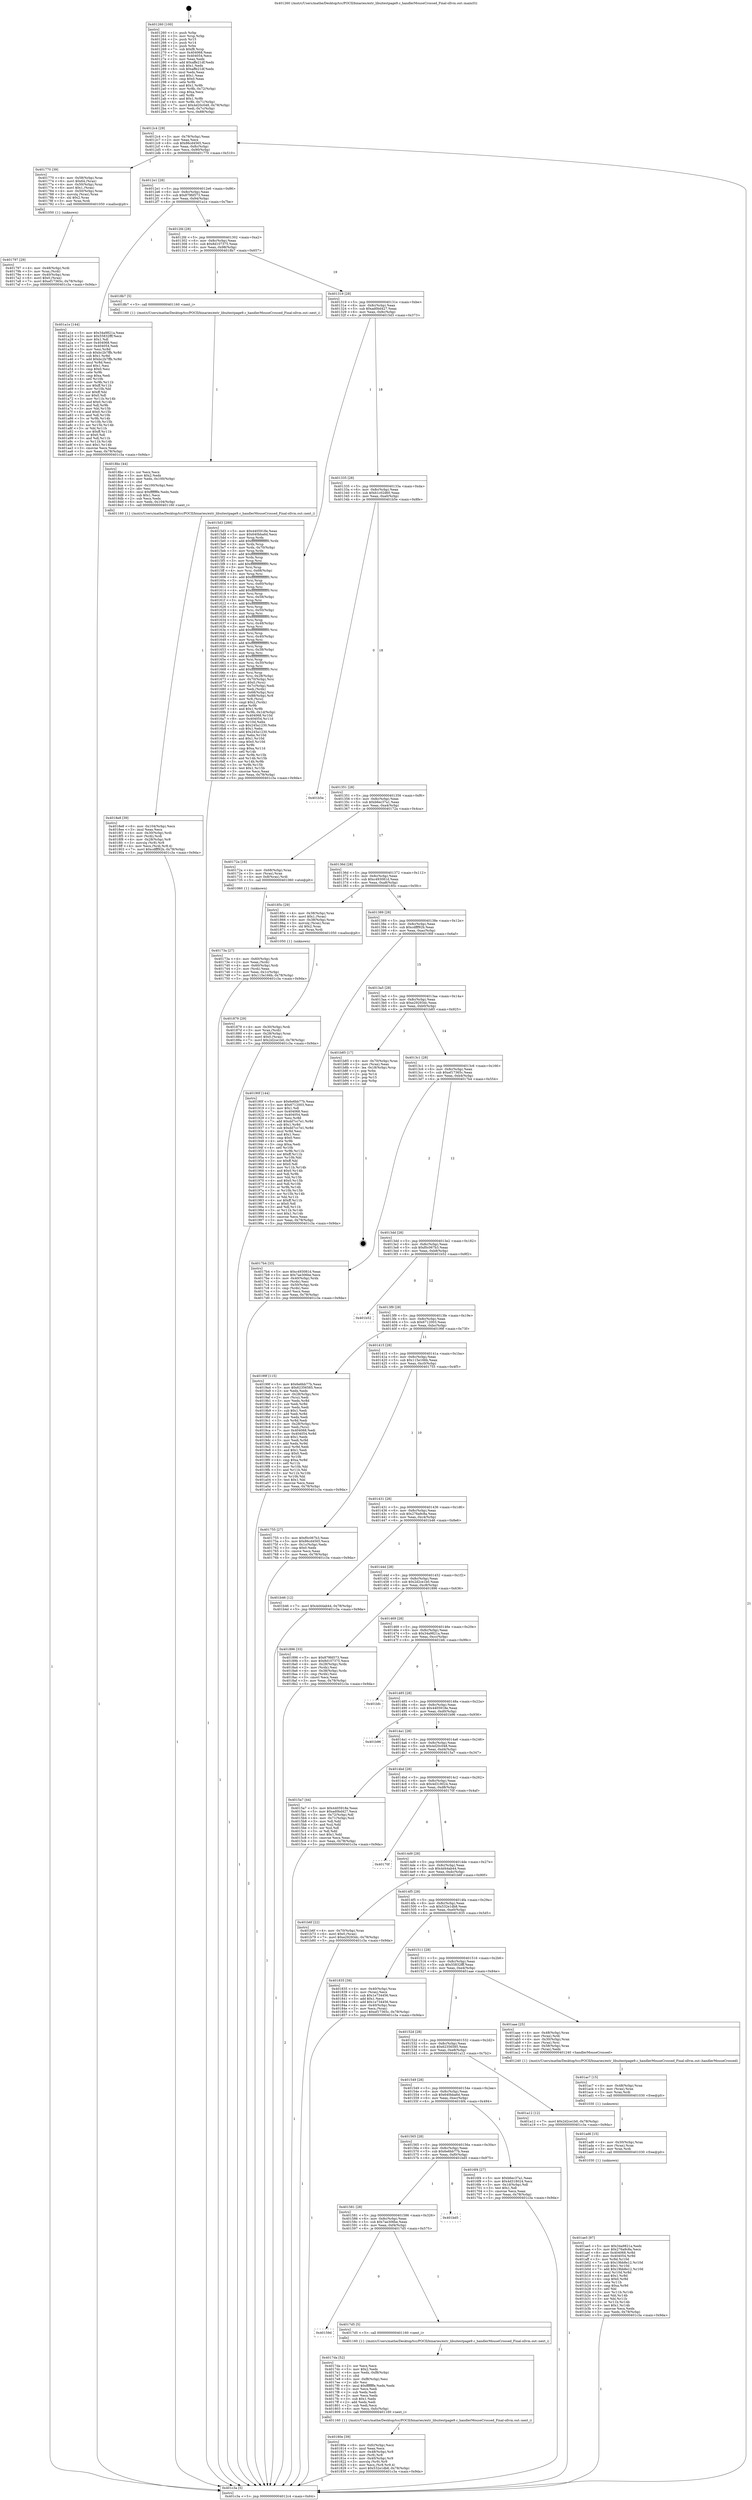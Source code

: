 digraph "0x401260" {
  label = "0x401260 (/mnt/c/Users/mathe/Desktop/tcc/POCII/binaries/extr_libuitestpage9.c_handlerMouseCrossed_Final-ollvm.out::main(0))"
  labelloc = "t"
  node[shape=record]

  Entry [label="",width=0.3,height=0.3,shape=circle,fillcolor=black,style=filled]
  "0x4012c4" [label="{
     0x4012c4 [29]\l
     | [instrs]\l
     &nbsp;&nbsp;0x4012c4 \<+3\>: mov -0x78(%rbp),%eax\l
     &nbsp;&nbsp;0x4012c7 \<+2\>: mov %eax,%ecx\l
     &nbsp;&nbsp;0x4012c9 \<+6\>: sub $0x86cd4565,%ecx\l
     &nbsp;&nbsp;0x4012cf \<+6\>: mov %eax,-0x8c(%rbp)\l
     &nbsp;&nbsp;0x4012d5 \<+6\>: mov %ecx,-0x90(%rbp)\l
     &nbsp;&nbsp;0x4012db \<+6\>: je 0000000000401770 \<main+0x510\>\l
  }"]
  "0x401770" [label="{
     0x401770 [39]\l
     | [instrs]\l
     &nbsp;&nbsp;0x401770 \<+4\>: mov -0x58(%rbp),%rax\l
     &nbsp;&nbsp;0x401774 \<+6\>: movl $0x64,(%rax)\l
     &nbsp;&nbsp;0x40177a \<+4\>: mov -0x50(%rbp),%rax\l
     &nbsp;&nbsp;0x40177e \<+6\>: movl $0x1,(%rax)\l
     &nbsp;&nbsp;0x401784 \<+4\>: mov -0x50(%rbp),%rax\l
     &nbsp;&nbsp;0x401788 \<+3\>: movslq (%rax),%rax\l
     &nbsp;&nbsp;0x40178b \<+4\>: shl $0x2,%rax\l
     &nbsp;&nbsp;0x40178f \<+3\>: mov %rax,%rdi\l
     &nbsp;&nbsp;0x401792 \<+5\>: call 0000000000401050 \<malloc@plt\>\l
     | [calls]\l
     &nbsp;&nbsp;0x401050 \{1\} (unknown)\l
  }"]
  "0x4012e1" [label="{
     0x4012e1 [28]\l
     | [instrs]\l
     &nbsp;&nbsp;0x4012e1 \<+5\>: jmp 00000000004012e6 \<main+0x86\>\l
     &nbsp;&nbsp;0x4012e6 \<+6\>: mov -0x8c(%rbp),%eax\l
     &nbsp;&nbsp;0x4012ec \<+5\>: sub $0x879fd573,%eax\l
     &nbsp;&nbsp;0x4012f1 \<+6\>: mov %eax,-0x94(%rbp)\l
     &nbsp;&nbsp;0x4012f7 \<+6\>: je 0000000000401a1e \<main+0x7be\>\l
  }"]
  Exit [label="",width=0.3,height=0.3,shape=circle,fillcolor=black,style=filled,peripheries=2]
  "0x401a1e" [label="{
     0x401a1e [144]\l
     | [instrs]\l
     &nbsp;&nbsp;0x401a1e \<+5\>: mov $0x34a9821a,%eax\l
     &nbsp;&nbsp;0x401a23 \<+5\>: mov $0x55832fff,%ecx\l
     &nbsp;&nbsp;0x401a28 \<+2\>: mov $0x1,%dl\l
     &nbsp;&nbsp;0x401a2a \<+7\>: mov 0x404068,%esi\l
     &nbsp;&nbsp;0x401a31 \<+7\>: mov 0x404054,%edi\l
     &nbsp;&nbsp;0x401a38 \<+3\>: mov %esi,%r8d\l
     &nbsp;&nbsp;0x401a3b \<+7\>: sub $0xbc2b7ffb,%r8d\l
     &nbsp;&nbsp;0x401a42 \<+4\>: sub $0x1,%r8d\l
     &nbsp;&nbsp;0x401a46 \<+7\>: add $0xbc2b7ffb,%r8d\l
     &nbsp;&nbsp;0x401a4d \<+4\>: imul %r8d,%esi\l
     &nbsp;&nbsp;0x401a51 \<+3\>: and $0x1,%esi\l
     &nbsp;&nbsp;0x401a54 \<+3\>: cmp $0x0,%esi\l
     &nbsp;&nbsp;0x401a57 \<+4\>: sete %r9b\l
     &nbsp;&nbsp;0x401a5b \<+3\>: cmp $0xa,%edi\l
     &nbsp;&nbsp;0x401a5e \<+4\>: setl %r10b\l
     &nbsp;&nbsp;0x401a62 \<+3\>: mov %r9b,%r11b\l
     &nbsp;&nbsp;0x401a65 \<+4\>: xor $0xff,%r11b\l
     &nbsp;&nbsp;0x401a69 \<+3\>: mov %r10b,%bl\l
     &nbsp;&nbsp;0x401a6c \<+3\>: xor $0xff,%bl\l
     &nbsp;&nbsp;0x401a6f \<+3\>: xor $0x0,%dl\l
     &nbsp;&nbsp;0x401a72 \<+3\>: mov %r11b,%r14b\l
     &nbsp;&nbsp;0x401a75 \<+4\>: and $0x0,%r14b\l
     &nbsp;&nbsp;0x401a79 \<+3\>: and %dl,%r9b\l
     &nbsp;&nbsp;0x401a7c \<+3\>: mov %bl,%r15b\l
     &nbsp;&nbsp;0x401a7f \<+4\>: and $0x0,%r15b\l
     &nbsp;&nbsp;0x401a83 \<+3\>: and %dl,%r10b\l
     &nbsp;&nbsp;0x401a86 \<+3\>: or %r9b,%r14b\l
     &nbsp;&nbsp;0x401a89 \<+3\>: or %r10b,%r15b\l
     &nbsp;&nbsp;0x401a8c \<+3\>: xor %r15b,%r14b\l
     &nbsp;&nbsp;0x401a8f \<+3\>: or %bl,%r11b\l
     &nbsp;&nbsp;0x401a92 \<+4\>: xor $0xff,%r11b\l
     &nbsp;&nbsp;0x401a96 \<+3\>: or $0x0,%dl\l
     &nbsp;&nbsp;0x401a99 \<+3\>: and %dl,%r11b\l
     &nbsp;&nbsp;0x401a9c \<+3\>: or %r11b,%r14b\l
     &nbsp;&nbsp;0x401a9f \<+4\>: test $0x1,%r14b\l
     &nbsp;&nbsp;0x401aa3 \<+3\>: cmovne %ecx,%eax\l
     &nbsp;&nbsp;0x401aa6 \<+3\>: mov %eax,-0x78(%rbp)\l
     &nbsp;&nbsp;0x401aa9 \<+5\>: jmp 0000000000401c3a \<main+0x9da\>\l
  }"]
  "0x4012fd" [label="{
     0x4012fd [28]\l
     | [instrs]\l
     &nbsp;&nbsp;0x4012fd \<+5\>: jmp 0000000000401302 \<main+0xa2\>\l
     &nbsp;&nbsp;0x401302 \<+6\>: mov -0x8c(%rbp),%eax\l
     &nbsp;&nbsp;0x401308 \<+5\>: sub $0x8d107375,%eax\l
     &nbsp;&nbsp;0x40130d \<+6\>: mov %eax,-0x98(%rbp)\l
     &nbsp;&nbsp;0x401313 \<+6\>: je 00000000004018b7 \<main+0x657\>\l
  }"]
  "0x401ae5" [label="{
     0x401ae5 [97]\l
     | [instrs]\l
     &nbsp;&nbsp;0x401ae5 \<+5\>: mov $0x34a9821a,%edx\l
     &nbsp;&nbsp;0x401aea \<+5\>: mov $0x276a9c8a,%ecx\l
     &nbsp;&nbsp;0x401aef \<+8\>: mov 0x404068,%r8d\l
     &nbsp;&nbsp;0x401af7 \<+8\>: mov 0x404054,%r9d\l
     &nbsp;&nbsp;0x401aff \<+3\>: mov %r8d,%r10d\l
     &nbsp;&nbsp;0x401b02 \<+7\>: sub $0x19bb8e12,%r10d\l
     &nbsp;&nbsp;0x401b09 \<+4\>: sub $0x1,%r10d\l
     &nbsp;&nbsp;0x401b0d \<+7\>: add $0x19bb8e12,%r10d\l
     &nbsp;&nbsp;0x401b14 \<+4\>: imul %r10d,%r8d\l
     &nbsp;&nbsp;0x401b18 \<+4\>: and $0x1,%r8d\l
     &nbsp;&nbsp;0x401b1c \<+4\>: cmp $0x0,%r8d\l
     &nbsp;&nbsp;0x401b20 \<+4\>: sete %r11b\l
     &nbsp;&nbsp;0x401b24 \<+4\>: cmp $0xa,%r9d\l
     &nbsp;&nbsp;0x401b28 \<+3\>: setl %bl\l
     &nbsp;&nbsp;0x401b2b \<+3\>: mov %r11b,%r14b\l
     &nbsp;&nbsp;0x401b2e \<+3\>: and %bl,%r14b\l
     &nbsp;&nbsp;0x401b31 \<+3\>: xor %bl,%r11b\l
     &nbsp;&nbsp;0x401b34 \<+3\>: or %r11b,%r14b\l
     &nbsp;&nbsp;0x401b37 \<+4\>: test $0x1,%r14b\l
     &nbsp;&nbsp;0x401b3b \<+3\>: cmovne %ecx,%edx\l
     &nbsp;&nbsp;0x401b3e \<+3\>: mov %edx,-0x78(%rbp)\l
     &nbsp;&nbsp;0x401b41 \<+5\>: jmp 0000000000401c3a \<main+0x9da\>\l
  }"]
  "0x4018b7" [label="{
     0x4018b7 [5]\l
     | [instrs]\l
     &nbsp;&nbsp;0x4018b7 \<+5\>: call 0000000000401160 \<next_i\>\l
     | [calls]\l
     &nbsp;&nbsp;0x401160 \{1\} (/mnt/c/Users/mathe/Desktop/tcc/POCII/binaries/extr_libuitestpage9.c_handlerMouseCrossed_Final-ollvm.out::next_i)\l
  }"]
  "0x401319" [label="{
     0x401319 [28]\l
     | [instrs]\l
     &nbsp;&nbsp;0x401319 \<+5\>: jmp 000000000040131e \<main+0xbe\>\l
     &nbsp;&nbsp;0x40131e \<+6\>: mov -0x8c(%rbp),%eax\l
     &nbsp;&nbsp;0x401324 \<+5\>: sub $0xad0bd427,%eax\l
     &nbsp;&nbsp;0x401329 \<+6\>: mov %eax,-0x9c(%rbp)\l
     &nbsp;&nbsp;0x40132f \<+6\>: je 00000000004015d3 \<main+0x373\>\l
  }"]
  "0x401ad6" [label="{
     0x401ad6 [15]\l
     | [instrs]\l
     &nbsp;&nbsp;0x401ad6 \<+4\>: mov -0x30(%rbp),%rax\l
     &nbsp;&nbsp;0x401ada \<+3\>: mov (%rax),%rax\l
     &nbsp;&nbsp;0x401add \<+3\>: mov %rax,%rdi\l
     &nbsp;&nbsp;0x401ae0 \<+5\>: call 0000000000401030 \<free@plt\>\l
     | [calls]\l
     &nbsp;&nbsp;0x401030 \{1\} (unknown)\l
  }"]
  "0x4015d3" [label="{
     0x4015d3 [289]\l
     | [instrs]\l
     &nbsp;&nbsp;0x4015d3 \<+5\>: mov $0x4405918e,%eax\l
     &nbsp;&nbsp;0x4015d8 \<+5\>: mov $0x640bba6d,%ecx\l
     &nbsp;&nbsp;0x4015dd \<+3\>: mov %rsp,%rdx\l
     &nbsp;&nbsp;0x4015e0 \<+4\>: add $0xfffffffffffffff0,%rdx\l
     &nbsp;&nbsp;0x4015e4 \<+3\>: mov %rdx,%rsp\l
     &nbsp;&nbsp;0x4015e7 \<+4\>: mov %rdx,-0x70(%rbp)\l
     &nbsp;&nbsp;0x4015eb \<+3\>: mov %rsp,%rdx\l
     &nbsp;&nbsp;0x4015ee \<+4\>: add $0xfffffffffffffff0,%rdx\l
     &nbsp;&nbsp;0x4015f2 \<+3\>: mov %rdx,%rsp\l
     &nbsp;&nbsp;0x4015f5 \<+3\>: mov %rsp,%rsi\l
     &nbsp;&nbsp;0x4015f8 \<+4\>: add $0xfffffffffffffff0,%rsi\l
     &nbsp;&nbsp;0x4015fc \<+3\>: mov %rsi,%rsp\l
     &nbsp;&nbsp;0x4015ff \<+4\>: mov %rsi,-0x68(%rbp)\l
     &nbsp;&nbsp;0x401603 \<+3\>: mov %rsp,%rsi\l
     &nbsp;&nbsp;0x401606 \<+4\>: add $0xfffffffffffffff0,%rsi\l
     &nbsp;&nbsp;0x40160a \<+3\>: mov %rsi,%rsp\l
     &nbsp;&nbsp;0x40160d \<+4\>: mov %rsi,-0x60(%rbp)\l
     &nbsp;&nbsp;0x401611 \<+3\>: mov %rsp,%rsi\l
     &nbsp;&nbsp;0x401614 \<+4\>: add $0xfffffffffffffff0,%rsi\l
     &nbsp;&nbsp;0x401618 \<+3\>: mov %rsi,%rsp\l
     &nbsp;&nbsp;0x40161b \<+4\>: mov %rsi,-0x58(%rbp)\l
     &nbsp;&nbsp;0x40161f \<+3\>: mov %rsp,%rsi\l
     &nbsp;&nbsp;0x401622 \<+4\>: add $0xfffffffffffffff0,%rsi\l
     &nbsp;&nbsp;0x401626 \<+3\>: mov %rsi,%rsp\l
     &nbsp;&nbsp;0x401629 \<+4\>: mov %rsi,-0x50(%rbp)\l
     &nbsp;&nbsp;0x40162d \<+3\>: mov %rsp,%rsi\l
     &nbsp;&nbsp;0x401630 \<+4\>: add $0xfffffffffffffff0,%rsi\l
     &nbsp;&nbsp;0x401634 \<+3\>: mov %rsi,%rsp\l
     &nbsp;&nbsp;0x401637 \<+4\>: mov %rsi,-0x48(%rbp)\l
     &nbsp;&nbsp;0x40163b \<+3\>: mov %rsp,%rsi\l
     &nbsp;&nbsp;0x40163e \<+4\>: add $0xfffffffffffffff0,%rsi\l
     &nbsp;&nbsp;0x401642 \<+3\>: mov %rsi,%rsp\l
     &nbsp;&nbsp;0x401645 \<+4\>: mov %rsi,-0x40(%rbp)\l
     &nbsp;&nbsp;0x401649 \<+3\>: mov %rsp,%rsi\l
     &nbsp;&nbsp;0x40164c \<+4\>: add $0xfffffffffffffff0,%rsi\l
     &nbsp;&nbsp;0x401650 \<+3\>: mov %rsi,%rsp\l
     &nbsp;&nbsp;0x401653 \<+4\>: mov %rsi,-0x38(%rbp)\l
     &nbsp;&nbsp;0x401657 \<+3\>: mov %rsp,%rsi\l
     &nbsp;&nbsp;0x40165a \<+4\>: add $0xfffffffffffffff0,%rsi\l
     &nbsp;&nbsp;0x40165e \<+3\>: mov %rsi,%rsp\l
     &nbsp;&nbsp;0x401661 \<+4\>: mov %rsi,-0x30(%rbp)\l
     &nbsp;&nbsp;0x401665 \<+3\>: mov %rsp,%rsi\l
     &nbsp;&nbsp;0x401668 \<+4\>: add $0xfffffffffffffff0,%rsi\l
     &nbsp;&nbsp;0x40166c \<+3\>: mov %rsi,%rsp\l
     &nbsp;&nbsp;0x40166f \<+4\>: mov %rsi,-0x28(%rbp)\l
     &nbsp;&nbsp;0x401673 \<+4\>: mov -0x70(%rbp),%rsi\l
     &nbsp;&nbsp;0x401677 \<+6\>: movl $0x0,(%rsi)\l
     &nbsp;&nbsp;0x40167d \<+3\>: mov -0x7c(%rbp),%edi\l
     &nbsp;&nbsp;0x401680 \<+2\>: mov %edi,(%rdx)\l
     &nbsp;&nbsp;0x401682 \<+4\>: mov -0x68(%rbp),%rsi\l
     &nbsp;&nbsp;0x401686 \<+7\>: mov -0x88(%rbp),%r8\l
     &nbsp;&nbsp;0x40168d \<+3\>: mov %r8,(%rsi)\l
     &nbsp;&nbsp;0x401690 \<+3\>: cmpl $0x2,(%rdx)\l
     &nbsp;&nbsp;0x401693 \<+4\>: setne %r9b\l
     &nbsp;&nbsp;0x401697 \<+4\>: and $0x1,%r9b\l
     &nbsp;&nbsp;0x40169b \<+4\>: mov %r9b,-0x1d(%rbp)\l
     &nbsp;&nbsp;0x40169f \<+8\>: mov 0x404068,%r10d\l
     &nbsp;&nbsp;0x4016a7 \<+8\>: mov 0x404054,%r11d\l
     &nbsp;&nbsp;0x4016af \<+3\>: mov %r10d,%ebx\l
     &nbsp;&nbsp;0x4016b2 \<+6\>: sub $0x245a1230,%ebx\l
     &nbsp;&nbsp;0x4016b8 \<+3\>: sub $0x1,%ebx\l
     &nbsp;&nbsp;0x4016bb \<+6\>: add $0x245a1230,%ebx\l
     &nbsp;&nbsp;0x4016c1 \<+4\>: imul %ebx,%r10d\l
     &nbsp;&nbsp;0x4016c5 \<+4\>: and $0x1,%r10d\l
     &nbsp;&nbsp;0x4016c9 \<+4\>: cmp $0x0,%r10d\l
     &nbsp;&nbsp;0x4016cd \<+4\>: sete %r9b\l
     &nbsp;&nbsp;0x4016d1 \<+4\>: cmp $0xa,%r11d\l
     &nbsp;&nbsp;0x4016d5 \<+4\>: setl %r14b\l
     &nbsp;&nbsp;0x4016d9 \<+3\>: mov %r9b,%r15b\l
     &nbsp;&nbsp;0x4016dc \<+3\>: and %r14b,%r15b\l
     &nbsp;&nbsp;0x4016df \<+3\>: xor %r14b,%r9b\l
     &nbsp;&nbsp;0x4016e2 \<+3\>: or %r9b,%r15b\l
     &nbsp;&nbsp;0x4016e5 \<+4\>: test $0x1,%r15b\l
     &nbsp;&nbsp;0x4016e9 \<+3\>: cmovne %ecx,%eax\l
     &nbsp;&nbsp;0x4016ec \<+3\>: mov %eax,-0x78(%rbp)\l
     &nbsp;&nbsp;0x4016ef \<+5\>: jmp 0000000000401c3a \<main+0x9da\>\l
  }"]
  "0x401335" [label="{
     0x401335 [28]\l
     | [instrs]\l
     &nbsp;&nbsp;0x401335 \<+5\>: jmp 000000000040133a \<main+0xda\>\l
     &nbsp;&nbsp;0x40133a \<+6\>: mov -0x8c(%rbp),%eax\l
     &nbsp;&nbsp;0x401340 \<+5\>: sub $0xb1c02d60,%eax\l
     &nbsp;&nbsp;0x401345 \<+6\>: mov %eax,-0xa0(%rbp)\l
     &nbsp;&nbsp;0x40134b \<+6\>: je 0000000000401b5e \<main+0x8fe\>\l
  }"]
  "0x401ac7" [label="{
     0x401ac7 [15]\l
     | [instrs]\l
     &nbsp;&nbsp;0x401ac7 \<+4\>: mov -0x48(%rbp),%rax\l
     &nbsp;&nbsp;0x401acb \<+3\>: mov (%rax),%rax\l
     &nbsp;&nbsp;0x401ace \<+3\>: mov %rax,%rdi\l
     &nbsp;&nbsp;0x401ad1 \<+5\>: call 0000000000401030 \<free@plt\>\l
     | [calls]\l
     &nbsp;&nbsp;0x401030 \{1\} (unknown)\l
  }"]
  "0x401b5e" [label="{
     0x401b5e\l
  }", style=dashed]
  "0x401351" [label="{
     0x401351 [28]\l
     | [instrs]\l
     &nbsp;&nbsp;0x401351 \<+5\>: jmp 0000000000401356 \<main+0xf6\>\l
     &nbsp;&nbsp;0x401356 \<+6\>: mov -0x8c(%rbp),%eax\l
     &nbsp;&nbsp;0x40135c \<+5\>: sub $0xb6ec37a1,%eax\l
     &nbsp;&nbsp;0x401361 \<+6\>: mov %eax,-0xa4(%rbp)\l
     &nbsp;&nbsp;0x401367 \<+6\>: je 000000000040172a \<main+0x4ca\>\l
  }"]
  "0x4018e8" [label="{
     0x4018e8 [39]\l
     | [instrs]\l
     &nbsp;&nbsp;0x4018e8 \<+6\>: mov -0x104(%rbp),%ecx\l
     &nbsp;&nbsp;0x4018ee \<+3\>: imul %eax,%ecx\l
     &nbsp;&nbsp;0x4018f1 \<+4\>: mov -0x30(%rbp),%rdi\l
     &nbsp;&nbsp;0x4018f5 \<+3\>: mov (%rdi),%rdi\l
     &nbsp;&nbsp;0x4018f8 \<+4\>: mov -0x28(%rbp),%r8\l
     &nbsp;&nbsp;0x4018fc \<+3\>: movslq (%r8),%r8\l
     &nbsp;&nbsp;0x4018ff \<+4\>: mov %ecx,(%rdi,%r8,4)\l
     &nbsp;&nbsp;0x401903 \<+7\>: movl $0xcdfff92b,-0x78(%rbp)\l
     &nbsp;&nbsp;0x40190a \<+5\>: jmp 0000000000401c3a \<main+0x9da\>\l
  }"]
  "0x40172a" [label="{
     0x40172a [16]\l
     | [instrs]\l
     &nbsp;&nbsp;0x40172a \<+4\>: mov -0x68(%rbp),%rax\l
     &nbsp;&nbsp;0x40172e \<+3\>: mov (%rax),%rax\l
     &nbsp;&nbsp;0x401731 \<+4\>: mov 0x8(%rax),%rdi\l
     &nbsp;&nbsp;0x401735 \<+5\>: call 0000000000401060 \<atoi@plt\>\l
     | [calls]\l
     &nbsp;&nbsp;0x401060 \{1\} (unknown)\l
  }"]
  "0x40136d" [label="{
     0x40136d [28]\l
     | [instrs]\l
     &nbsp;&nbsp;0x40136d \<+5\>: jmp 0000000000401372 \<main+0x112\>\l
     &nbsp;&nbsp;0x401372 \<+6\>: mov -0x8c(%rbp),%eax\l
     &nbsp;&nbsp;0x401378 \<+5\>: sub $0xc493081d,%eax\l
     &nbsp;&nbsp;0x40137d \<+6\>: mov %eax,-0xa8(%rbp)\l
     &nbsp;&nbsp;0x401383 \<+6\>: je 000000000040185c \<main+0x5fc\>\l
  }"]
  "0x4018bc" [label="{
     0x4018bc [44]\l
     | [instrs]\l
     &nbsp;&nbsp;0x4018bc \<+2\>: xor %ecx,%ecx\l
     &nbsp;&nbsp;0x4018be \<+5\>: mov $0x2,%edx\l
     &nbsp;&nbsp;0x4018c3 \<+6\>: mov %edx,-0x100(%rbp)\l
     &nbsp;&nbsp;0x4018c9 \<+1\>: cltd\l
     &nbsp;&nbsp;0x4018ca \<+6\>: mov -0x100(%rbp),%esi\l
     &nbsp;&nbsp;0x4018d0 \<+2\>: idiv %esi\l
     &nbsp;&nbsp;0x4018d2 \<+6\>: imul $0xfffffffe,%edx,%edx\l
     &nbsp;&nbsp;0x4018d8 \<+3\>: sub $0x1,%ecx\l
     &nbsp;&nbsp;0x4018db \<+2\>: sub %ecx,%edx\l
     &nbsp;&nbsp;0x4018dd \<+6\>: mov %edx,-0x104(%rbp)\l
     &nbsp;&nbsp;0x4018e3 \<+5\>: call 0000000000401160 \<next_i\>\l
     | [calls]\l
     &nbsp;&nbsp;0x401160 \{1\} (/mnt/c/Users/mathe/Desktop/tcc/POCII/binaries/extr_libuitestpage9.c_handlerMouseCrossed_Final-ollvm.out::next_i)\l
  }"]
  "0x40185c" [label="{
     0x40185c [29]\l
     | [instrs]\l
     &nbsp;&nbsp;0x40185c \<+4\>: mov -0x38(%rbp),%rax\l
     &nbsp;&nbsp;0x401860 \<+6\>: movl $0x1,(%rax)\l
     &nbsp;&nbsp;0x401866 \<+4\>: mov -0x38(%rbp),%rax\l
     &nbsp;&nbsp;0x40186a \<+3\>: movslq (%rax),%rax\l
     &nbsp;&nbsp;0x40186d \<+4\>: shl $0x2,%rax\l
     &nbsp;&nbsp;0x401871 \<+3\>: mov %rax,%rdi\l
     &nbsp;&nbsp;0x401874 \<+5\>: call 0000000000401050 \<malloc@plt\>\l
     | [calls]\l
     &nbsp;&nbsp;0x401050 \{1\} (unknown)\l
  }"]
  "0x401389" [label="{
     0x401389 [28]\l
     | [instrs]\l
     &nbsp;&nbsp;0x401389 \<+5\>: jmp 000000000040138e \<main+0x12e\>\l
     &nbsp;&nbsp;0x40138e \<+6\>: mov -0x8c(%rbp),%eax\l
     &nbsp;&nbsp;0x401394 \<+5\>: sub $0xcdfff92b,%eax\l
     &nbsp;&nbsp;0x401399 \<+6\>: mov %eax,-0xac(%rbp)\l
     &nbsp;&nbsp;0x40139f \<+6\>: je 000000000040190f \<main+0x6af\>\l
  }"]
  "0x401879" [label="{
     0x401879 [29]\l
     | [instrs]\l
     &nbsp;&nbsp;0x401879 \<+4\>: mov -0x30(%rbp),%rdi\l
     &nbsp;&nbsp;0x40187d \<+3\>: mov %rax,(%rdi)\l
     &nbsp;&nbsp;0x401880 \<+4\>: mov -0x28(%rbp),%rax\l
     &nbsp;&nbsp;0x401884 \<+6\>: movl $0x0,(%rax)\l
     &nbsp;&nbsp;0x40188a \<+7\>: movl $0x2d2ce1b0,-0x78(%rbp)\l
     &nbsp;&nbsp;0x401891 \<+5\>: jmp 0000000000401c3a \<main+0x9da\>\l
  }"]
  "0x40190f" [label="{
     0x40190f [144]\l
     | [instrs]\l
     &nbsp;&nbsp;0x40190f \<+5\>: mov $0x6e6bb77b,%eax\l
     &nbsp;&nbsp;0x401914 \<+5\>: mov $0x6712003,%ecx\l
     &nbsp;&nbsp;0x401919 \<+2\>: mov $0x1,%dl\l
     &nbsp;&nbsp;0x40191b \<+7\>: mov 0x404068,%esi\l
     &nbsp;&nbsp;0x401922 \<+7\>: mov 0x404054,%edi\l
     &nbsp;&nbsp;0x401929 \<+3\>: mov %esi,%r8d\l
     &nbsp;&nbsp;0x40192c \<+7\>: add $0xdd7cc7e1,%r8d\l
     &nbsp;&nbsp;0x401933 \<+4\>: sub $0x1,%r8d\l
     &nbsp;&nbsp;0x401937 \<+7\>: sub $0xdd7cc7e1,%r8d\l
     &nbsp;&nbsp;0x40193e \<+4\>: imul %r8d,%esi\l
     &nbsp;&nbsp;0x401942 \<+3\>: and $0x1,%esi\l
     &nbsp;&nbsp;0x401945 \<+3\>: cmp $0x0,%esi\l
     &nbsp;&nbsp;0x401948 \<+4\>: sete %r9b\l
     &nbsp;&nbsp;0x40194c \<+3\>: cmp $0xa,%edi\l
     &nbsp;&nbsp;0x40194f \<+4\>: setl %r10b\l
     &nbsp;&nbsp;0x401953 \<+3\>: mov %r9b,%r11b\l
     &nbsp;&nbsp;0x401956 \<+4\>: xor $0xff,%r11b\l
     &nbsp;&nbsp;0x40195a \<+3\>: mov %r10b,%bl\l
     &nbsp;&nbsp;0x40195d \<+3\>: xor $0xff,%bl\l
     &nbsp;&nbsp;0x401960 \<+3\>: xor $0x0,%dl\l
     &nbsp;&nbsp;0x401963 \<+3\>: mov %r11b,%r14b\l
     &nbsp;&nbsp;0x401966 \<+4\>: and $0x0,%r14b\l
     &nbsp;&nbsp;0x40196a \<+3\>: and %dl,%r9b\l
     &nbsp;&nbsp;0x40196d \<+3\>: mov %bl,%r15b\l
     &nbsp;&nbsp;0x401970 \<+4\>: and $0x0,%r15b\l
     &nbsp;&nbsp;0x401974 \<+3\>: and %dl,%r10b\l
     &nbsp;&nbsp;0x401977 \<+3\>: or %r9b,%r14b\l
     &nbsp;&nbsp;0x40197a \<+3\>: or %r10b,%r15b\l
     &nbsp;&nbsp;0x40197d \<+3\>: xor %r15b,%r14b\l
     &nbsp;&nbsp;0x401980 \<+3\>: or %bl,%r11b\l
     &nbsp;&nbsp;0x401983 \<+4\>: xor $0xff,%r11b\l
     &nbsp;&nbsp;0x401987 \<+3\>: or $0x0,%dl\l
     &nbsp;&nbsp;0x40198a \<+3\>: and %dl,%r11b\l
     &nbsp;&nbsp;0x40198d \<+3\>: or %r11b,%r14b\l
     &nbsp;&nbsp;0x401990 \<+4\>: test $0x1,%r14b\l
     &nbsp;&nbsp;0x401994 \<+3\>: cmovne %ecx,%eax\l
     &nbsp;&nbsp;0x401997 \<+3\>: mov %eax,-0x78(%rbp)\l
     &nbsp;&nbsp;0x40199a \<+5\>: jmp 0000000000401c3a \<main+0x9da\>\l
  }"]
  "0x4013a5" [label="{
     0x4013a5 [28]\l
     | [instrs]\l
     &nbsp;&nbsp;0x4013a5 \<+5\>: jmp 00000000004013aa \<main+0x14a\>\l
     &nbsp;&nbsp;0x4013aa \<+6\>: mov -0x8c(%rbp),%eax\l
     &nbsp;&nbsp;0x4013b0 \<+5\>: sub $0xe29293dc,%eax\l
     &nbsp;&nbsp;0x4013b5 \<+6\>: mov %eax,-0xb0(%rbp)\l
     &nbsp;&nbsp;0x4013bb \<+6\>: je 0000000000401b85 \<main+0x925\>\l
  }"]
  "0x40180e" [label="{
     0x40180e [39]\l
     | [instrs]\l
     &nbsp;&nbsp;0x40180e \<+6\>: mov -0xfc(%rbp),%ecx\l
     &nbsp;&nbsp;0x401814 \<+3\>: imul %eax,%ecx\l
     &nbsp;&nbsp;0x401817 \<+4\>: mov -0x48(%rbp),%r8\l
     &nbsp;&nbsp;0x40181b \<+3\>: mov (%r8),%r8\l
     &nbsp;&nbsp;0x40181e \<+4\>: mov -0x40(%rbp),%r9\l
     &nbsp;&nbsp;0x401822 \<+3\>: movslq (%r9),%r9\l
     &nbsp;&nbsp;0x401825 \<+4\>: mov %ecx,(%r8,%r9,4)\l
     &nbsp;&nbsp;0x401829 \<+7\>: movl $0x532e1db8,-0x78(%rbp)\l
     &nbsp;&nbsp;0x401830 \<+5\>: jmp 0000000000401c3a \<main+0x9da\>\l
  }"]
  "0x401b85" [label="{
     0x401b85 [17]\l
     | [instrs]\l
     &nbsp;&nbsp;0x401b85 \<+4\>: mov -0x70(%rbp),%rax\l
     &nbsp;&nbsp;0x401b89 \<+2\>: mov (%rax),%eax\l
     &nbsp;&nbsp;0x401b8b \<+4\>: lea -0x18(%rbp),%rsp\l
     &nbsp;&nbsp;0x401b8f \<+1\>: pop %rbx\l
     &nbsp;&nbsp;0x401b90 \<+2\>: pop %r14\l
     &nbsp;&nbsp;0x401b92 \<+2\>: pop %r15\l
     &nbsp;&nbsp;0x401b94 \<+1\>: pop %rbp\l
     &nbsp;&nbsp;0x401b95 \<+1\>: ret\l
  }"]
  "0x4013c1" [label="{
     0x4013c1 [28]\l
     | [instrs]\l
     &nbsp;&nbsp;0x4013c1 \<+5\>: jmp 00000000004013c6 \<main+0x166\>\l
     &nbsp;&nbsp;0x4013c6 \<+6\>: mov -0x8c(%rbp),%eax\l
     &nbsp;&nbsp;0x4013cc \<+5\>: sub $0xef17365c,%eax\l
     &nbsp;&nbsp;0x4013d1 \<+6\>: mov %eax,-0xb4(%rbp)\l
     &nbsp;&nbsp;0x4013d7 \<+6\>: je 00000000004017b4 \<main+0x554\>\l
  }"]
  "0x4017da" [label="{
     0x4017da [52]\l
     | [instrs]\l
     &nbsp;&nbsp;0x4017da \<+2\>: xor %ecx,%ecx\l
     &nbsp;&nbsp;0x4017dc \<+5\>: mov $0x2,%edx\l
     &nbsp;&nbsp;0x4017e1 \<+6\>: mov %edx,-0xf8(%rbp)\l
     &nbsp;&nbsp;0x4017e7 \<+1\>: cltd\l
     &nbsp;&nbsp;0x4017e8 \<+6\>: mov -0xf8(%rbp),%esi\l
     &nbsp;&nbsp;0x4017ee \<+2\>: idiv %esi\l
     &nbsp;&nbsp;0x4017f0 \<+6\>: imul $0xfffffffe,%edx,%edx\l
     &nbsp;&nbsp;0x4017f6 \<+2\>: mov %ecx,%edi\l
     &nbsp;&nbsp;0x4017f8 \<+2\>: sub %edx,%edi\l
     &nbsp;&nbsp;0x4017fa \<+2\>: mov %ecx,%edx\l
     &nbsp;&nbsp;0x4017fc \<+3\>: sub $0x1,%edx\l
     &nbsp;&nbsp;0x4017ff \<+2\>: add %edx,%edi\l
     &nbsp;&nbsp;0x401801 \<+2\>: sub %edi,%ecx\l
     &nbsp;&nbsp;0x401803 \<+6\>: mov %ecx,-0xfc(%rbp)\l
     &nbsp;&nbsp;0x401809 \<+5\>: call 0000000000401160 \<next_i\>\l
     | [calls]\l
     &nbsp;&nbsp;0x401160 \{1\} (/mnt/c/Users/mathe/Desktop/tcc/POCII/binaries/extr_libuitestpage9.c_handlerMouseCrossed_Final-ollvm.out::next_i)\l
  }"]
  "0x4017b4" [label="{
     0x4017b4 [33]\l
     | [instrs]\l
     &nbsp;&nbsp;0x4017b4 \<+5\>: mov $0xc493081d,%eax\l
     &nbsp;&nbsp;0x4017b9 \<+5\>: mov $0x7ae306be,%ecx\l
     &nbsp;&nbsp;0x4017be \<+4\>: mov -0x40(%rbp),%rdx\l
     &nbsp;&nbsp;0x4017c2 \<+2\>: mov (%rdx),%esi\l
     &nbsp;&nbsp;0x4017c4 \<+4\>: mov -0x50(%rbp),%rdx\l
     &nbsp;&nbsp;0x4017c8 \<+2\>: cmp (%rdx),%esi\l
     &nbsp;&nbsp;0x4017ca \<+3\>: cmovl %ecx,%eax\l
     &nbsp;&nbsp;0x4017cd \<+3\>: mov %eax,-0x78(%rbp)\l
     &nbsp;&nbsp;0x4017d0 \<+5\>: jmp 0000000000401c3a \<main+0x9da\>\l
  }"]
  "0x4013dd" [label="{
     0x4013dd [28]\l
     | [instrs]\l
     &nbsp;&nbsp;0x4013dd \<+5\>: jmp 00000000004013e2 \<main+0x182\>\l
     &nbsp;&nbsp;0x4013e2 \<+6\>: mov -0x8c(%rbp),%eax\l
     &nbsp;&nbsp;0x4013e8 \<+5\>: sub $0xf0c067b3,%eax\l
     &nbsp;&nbsp;0x4013ed \<+6\>: mov %eax,-0xb8(%rbp)\l
     &nbsp;&nbsp;0x4013f3 \<+6\>: je 0000000000401b52 \<main+0x8f2\>\l
  }"]
  "0x40159d" [label="{
     0x40159d\l
  }", style=dashed]
  "0x401b52" [label="{
     0x401b52\l
  }", style=dashed]
  "0x4013f9" [label="{
     0x4013f9 [28]\l
     | [instrs]\l
     &nbsp;&nbsp;0x4013f9 \<+5\>: jmp 00000000004013fe \<main+0x19e\>\l
     &nbsp;&nbsp;0x4013fe \<+6\>: mov -0x8c(%rbp),%eax\l
     &nbsp;&nbsp;0x401404 \<+5\>: sub $0x6712003,%eax\l
     &nbsp;&nbsp;0x401409 \<+6\>: mov %eax,-0xbc(%rbp)\l
     &nbsp;&nbsp;0x40140f \<+6\>: je 000000000040199f \<main+0x73f\>\l
  }"]
  "0x4017d5" [label="{
     0x4017d5 [5]\l
     | [instrs]\l
     &nbsp;&nbsp;0x4017d5 \<+5\>: call 0000000000401160 \<next_i\>\l
     | [calls]\l
     &nbsp;&nbsp;0x401160 \{1\} (/mnt/c/Users/mathe/Desktop/tcc/POCII/binaries/extr_libuitestpage9.c_handlerMouseCrossed_Final-ollvm.out::next_i)\l
  }"]
  "0x40199f" [label="{
     0x40199f [115]\l
     | [instrs]\l
     &nbsp;&nbsp;0x40199f \<+5\>: mov $0x6e6bb77b,%eax\l
     &nbsp;&nbsp;0x4019a4 \<+5\>: mov $0x62356585,%ecx\l
     &nbsp;&nbsp;0x4019a9 \<+2\>: xor %edx,%edx\l
     &nbsp;&nbsp;0x4019ab \<+4\>: mov -0x28(%rbp),%rsi\l
     &nbsp;&nbsp;0x4019af \<+2\>: mov (%rsi),%edi\l
     &nbsp;&nbsp;0x4019b1 \<+3\>: mov %edx,%r8d\l
     &nbsp;&nbsp;0x4019b4 \<+3\>: sub %edi,%r8d\l
     &nbsp;&nbsp;0x4019b7 \<+2\>: mov %edx,%edi\l
     &nbsp;&nbsp;0x4019b9 \<+3\>: sub $0x1,%edi\l
     &nbsp;&nbsp;0x4019bc \<+3\>: add %edi,%r8d\l
     &nbsp;&nbsp;0x4019bf \<+2\>: mov %edx,%edi\l
     &nbsp;&nbsp;0x4019c1 \<+3\>: sub %r8d,%edi\l
     &nbsp;&nbsp;0x4019c4 \<+4\>: mov -0x28(%rbp),%rsi\l
     &nbsp;&nbsp;0x4019c8 \<+2\>: mov %edi,(%rsi)\l
     &nbsp;&nbsp;0x4019ca \<+7\>: mov 0x404068,%edi\l
     &nbsp;&nbsp;0x4019d1 \<+8\>: mov 0x404054,%r8d\l
     &nbsp;&nbsp;0x4019d9 \<+3\>: sub $0x1,%edx\l
     &nbsp;&nbsp;0x4019dc \<+3\>: mov %edi,%r9d\l
     &nbsp;&nbsp;0x4019df \<+3\>: add %edx,%r9d\l
     &nbsp;&nbsp;0x4019e2 \<+4\>: imul %r9d,%edi\l
     &nbsp;&nbsp;0x4019e6 \<+3\>: and $0x1,%edi\l
     &nbsp;&nbsp;0x4019e9 \<+3\>: cmp $0x0,%edi\l
     &nbsp;&nbsp;0x4019ec \<+4\>: sete %r10b\l
     &nbsp;&nbsp;0x4019f0 \<+4\>: cmp $0xa,%r8d\l
     &nbsp;&nbsp;0x4019f4 \<+4\>: setl %r11b\l
     &nbsp;&nbsp;0x4019f8 \<+3\>: mov %r10b,%bl\l
     &nbsp;&nbsp;0x4019fb \<+3\>: and %r11b,%bl\l
     &nbsp;&nbsp;0x4019fe \<+3\>: xor %r11b,%r10b\l
     &nbsp;&nbsp;0x401a01 \<+3\>: or %r10b,%bl\l
     &nbsp;&nbsp;0x401a04 \<+3\>: test $0x1,%bl\l
     &nbsp;&nbsp;0x401a07 \<+3\>: cmovne %ecx,%eax\l
     &nbsp;&nbsp;0x401a0a \<+3\>: mov %eax,-0x78(%rbp)\l
     &nbsp;&nbsp;0x401a0d \<+5\>: jmp 0000000000401c3a \<main+0x9da\>\l
  }"]
  "0x401415" [label="{
     0x401415 [28]\l
     | [instrs]\l
     &nbsp;&nbsp;0x401415 \<+5\>: jmp 000000000040141a \<main+0x1ba\>\l
     &nbsp;&nbsp;0x40141a \<+6\>: mov -0x8c(%rbp),%eax\l
     &nbsp;&nbsp;0x401420 \<+5\>: sub $0x115e166b,%eax\l
     &nbsp;&nbsp;0x401425 \<+6\>: mov %eax,-0xc0(%rbp)\l
     &nbsp;&nbsp;0x40142b \<+6\>: je 0000000000401755 \<main+0x4f5\>\l
  }"]
  "0x401581" [label="{
     0x401581 [28]\l
     | [instrs]\l
     &nbsp;&nbsp;0x401581 \<+5\>: jmp 0000000000401586 \<main+0x326\>\l
     &nbsp;&nbsp;0x401586 \<+6\>: mov -0x8c(%rbp),%eax\l
     &nbsp;&nbsp;0x40158c \<+5\>: sub $0x7ae306be,%eax\l
     &nbsp;&nbsp;0x401591 \<+6\>: mov %eax,-0xf4(%rbp)\l
     &nbsp;&nbsp;0x401597 \<+6\>: je 00000000004017d5 \<main+0x575\>\l
  }"]
  "0x401755" [label="{
     0x401755 [27]\l
     | [instrs]\l
     &nbsp;&nbsp;0x401755 \<+5\>: mov $0xf0c067b3,%eax\l
     &nbsp;&nbsp;0x40175a \<+5\>: mov $0x86cd4565,%ecx\l
     &nbsp;&nbsp;0x40175f \<+3\>: mov -0x1c(%rbp),%edx\l
     &nbsp;&nbsp;0x401762 \<+3\>: cmp $0x0,%edx\l
     &nbsp;&nbsp;0x401765 \<+3\>: cmove %ecx,%eax\l
     &nbsp;&nbsp;0x401768 \<+3\>: mov %eax,-0x78(%rbp)\l
     &nbsp;&nbsp;0x40176b \<+5\>: jmp 0000000000401c3a \<main+0x9da\>\l
  }"]
  "0x401431" [label="{
     0x401431 [28]\l
     | [instrs]\l
     &nbsp;&nbsp;0x401431 \<+5\>: jmp 0000000000401436 \<main+0x1d6\>\l
     &nbsp;&nbsp;0x401436 \<+6\>: mov -0x8c(%rbp),%eax\l
     &nbsp;&nbsp;0x40143c \<+5\>: sub $0x276a9c8a,%eax\l
     &nbsp;&nbsp;0x401441 \<+6\>: mov %eax,-0xc4(%rbp)\l
     &nbsp;&nbsp;0x401447 \<+6\>: je 0000000000401b46 \<main+0x8e6\>\l
  }"]
  "0x401bd5" [label="{
     0x401bd5\l
  }", style=dashed]
  "0x401b46" [label="{
     0x401b46 [12]\l
     | [instrs]\l
     &nbsp;&nbsp;0x401b46 \<+7\>: movl $0x4d44ab44,-0x78(%rbp)\l
     &nbsp;&nbsp;0x401b4d \<+5\>: jmp 0000000000401c3a \<main+0x9da\>\l
  }"]
  "0x40144d" [label="{
     0x40144d [28]\l
     | [instrs]\l
     &nbsp;&nbsp;0x40144d \<+5\>: jmp 0000000000401452 \<main+0x1f2\>\l
     &nbsp;&nbsp;0x401452 \<+6\>: mov -0x8c(%rbp),%eax\l
     &nbsp;&nbsp;0x401458 \<+5\>: sub $0x2d2ce1b0,%eax\l
     &nbsp;&nbsp;0x40145d \<+6\>: mov %eax,-0xc8(%rbp)\l
     &nbsp;&nbsp;0x401463 \<+6\>: je 0000000000401896 \<main+0x636\>\l
  }"]
  "0x401797" [label="{
     0x401797 [29]\l
     | [instrs]\l
     &nbsp;&nbsp;0x401797 \<+4\>: mov -0x48(%rbp),%rdi\l
     &nbsp;&nbsp;0x40179b \<+3\>: mov %rax,(%rdi)\l
     &nbsp;&nbsp;0x40179e \<+4\>: mov -0x40(%rbp),%rax\l
     &nbsp;&nbsp;0x4017a2 \<+6\>: movl $0x0,(%rax)\l
     &nbsp;&nbsp;0x4017a8 \<+7\>: movl $0xef17365c,-0x78(%rbp)\l
     &nbsp;&nbsp;0x4017af \<+5\>: jmp 0000000000401c3a \<main+0x9da\>\l
  }"]
  "0x401896" [label="{
     0x401896 [33]\l
     | [instrs]\l
     &nbsp;&nbsp;0x401896 \<+5\>: mov $0x879fd573,%eax\l
     &nbsp;&nbsp;0x40189b \<+5\>: mov $0x8d107375,%ecx\l
     &nbsp;&nbsp;0x4018a0 \<+4\>: mov -0x28(%rbp),%rdx\l
     &nbsp;&nbsp;0x4018a4 \<+2\>: mov (%rdx),%esi\l
     &nbsp;&nbsp;0x4018a6 \<+4\>: mov -0x38(%rbp),%rdx\l
     &nbsp;&nbsp;0x4018aa \<+2\>: cmp (%rdx),%esi\l
     &nbsp;&nbsp;0x4018ac \<+3\>: cmovl %ecx,%eax\l
     &nbsp;&nbsp;0x4018af \<+3\>: mov %eax,-0x78(%rbp)\l
     &nbsp;&nbsp;0x4018b2 \<+5\>: jmp 0000000000401c3a \<main+0x9da\>\l
  }"]
  "0x401469" [label="{
     0x401469 [28]\l
     | [instrs]\l
     &nbsp;&nbsp;0x401469 \<+5\>: jmp 000000000040146e \<main+0x20e\>\l
     &nbsp;&nbsp;0x40146e \<+6\>: mov -0x8c(%rbp),%eax\l
     &nbsp;&nbsp;0x401474 \<+5\>: sub $0x34a9821a,%eax\l
     &nbsp;&nbsp;0x401479 \<+6\>: mov %eax,-0xcc(%rbp)\l
     &nbsp;&nbsp;0x40147f \<+6\>: je 0000000000401bfc \<main+0x99c\>\l
  }"]
  "0x40173a" [label="{
     0x40173a [27]\l
     | [instrs]\l
     &nbsp;&nbsp;0x40173a \<+4\>: mov -0x60(%rbp),%rdi\l
     &nbsp;&nbsp;0x40173e \<+2\>: mov %eax,(%rdi)\l
     &nbsp;&nbsp;0x401740 \<+4\>: mov -0x60(%rbp),%rdi\l
     &nbsp;&nbsp;0x401744 \<+2\>: mov (%rdi),%eax\l
     &nbsp;&nbsp;0x401746 \<+3\>: mov %eax,-0x1c(%rbp)\l
     &nbsp;&nbsp;0x401749 \<+7\>: movl $0x115e166b,-0x78(%rbp)\l
     &nbsp;&nbsp;0x401750 \<+5\>: jmp 0000000000401c3a \<main+0x9da\>\l
  }"]
  "0x401bfc" [label="{
     0x401bfc\l
  }", style=dashed]
  "0x401485" [label="{
     0x401485 [28]\l
     | [instrs]\l
     &nbsp;&nbsp;0x401485 \<+5\>: jmp 000000000040148a \<main+0x22a\>\l
     &nbsp;&nbsp;0x40148a \<+6\>: mov -0x8c(%rbp),%eax\l
     &nbsp;&nbsp;0x401490 \<+5\>: sub $0x4405918e,%eax\l
     &nbsp;&nbsp;0x401495 \<+6\>: mov %eax,-0xd0(%rbp)\l
     &nbsp;&nbsp;0x40149b \<+6\>: je 0000000000401b96 \<main+0x936\>\l
  }"]
  "0x401565" [label="{
     0x401565 [28]\l
     | [instrs]\l
     &nbsp;&nbsp;0x401565 \<+5\>: jmp 000000000040156a \<main+0x30a\>\l
     &nbsp;&nbsp;0x40156a \<+6\>: mov -0x8c(%rbp),%eax\l
     &nbsp;&nbsp;0x401570 \<+5\>: sub $0x6e6bb77b,%eax\l
     &nbsp;&nbsp;0x401575 \<+6\>: mov %eax,-0xf0(%rbp)\l
     &nbsp;&nbsp;0x40157b \<+6\>: je 0000000000401bd5 \<main+0x975\>\l
  }"]
  "0x401b96" [label="{
     0x401b96\l
  }", style=dashed]
  "0x4014a1" [label="{
     0x4014a1 [28]\l
     | [instrs]\l
     &nbsp;&nbsp;0x4014a1 \<+5\>: jmp 00000000004014a6 \<main+0x246\>\l
     &nbsp;&nbsp;0x4014a6 \<+6\>: mov -0x8c(%rbp),%eax\l
     &nbsp;&nbsp;0x4014ac \<+5\>: sub $0x4d20c048,%eax\l
     &nbsp;&nbsp;0x4014b1 \<+6\>: mov %eax,-0xd4(%rbp)\l
     &nbsp;&nbsp;0x4014b7 \<+6\>: je 00000000004015a7 \<main+0x347\>\l
  }"]
  "0x4016f4" [label="{
     0x4016f4 [27]\l
     | [instrs]\l
     &nbsp;&nbsp;0x4016f4 \<+5\>: mov $0xb6ec37a1,%eax\l
     &nbsp;&nbsp;0x4016f9 \<+5\>: mov $0x4d318024,%ecx\l
     &nbsp;&nbsp;0x4016fe \<+3\>: mov -0x1d(%rbp),%dl\l
     &nbsp;&nbsp;0x401701 \<+3\>: test $0x1,%dl\l
     &nbsp;&nbsp;0x401704 \<+3\>: cmovne %ecx,%eax\l
     &nbsp;&nbsp;0x401707 \<+3\>: mov %eax,-0x78(%rbp)\l
     &nbsp;&nbsp;0x40170a \<+5\>: jmp 0000000000401c3a \<main+0x9da\>\l
  }"]
  "0x4015a7" [label="{
     0x4015a7 [44]\l
     | [instrs]\l
     &nbsp;&nbsp;0x4015a7 \<+5\>: mov $0x4405918e,%eax\l
     &nbsp;&nbsp;0x4015ac \<+5\>: mov $0xad0bd427,%ecx\l
     &nbsp;&nbsp;0x4015b1 \<+3\>: mov -0x72(%rbp),%dl\l
     &nbsp;&nbsp;0x4015b4 \<+4\>: mov -0x71(%rbp),%sil\l
     &nbsp;&nbsp;0x4015b8 \<+3\>: mov %dl,%dil\l
     &nbsp;&nbsp;0x4015bb \<+3\>: and %sil,%dil\l
     &nbsp;&nbsp;0x4015be \<+3\>: xor %sil,%dl\l
     &nbsp;&nbsp;0x4015c1 \<+3\>: or %dl,%dil\l
     &nbsp;&nbsp;0x4015c4 \<+4\>: test $0x1,%dil\l
     &nbsp;&nbsp;0x4015c8 \<+3\>: cmovne %ecx,%eax\l
     &nbsp;&nbsp;0x4015cb \<+3\>: mov %eax,-0x78(%rbp)\l
     &nbsp;&nbsp;0x4015ce \<+5\>: jmp 0000000000401c3a \<main+0x9da\>\l
  }"]
  "0x4014bd" [label="{
     0x4014bd [28]\l
     | [instrs]\l
     &nbsp;&nbsp;0x4014bd \<+5\>: jmp 00000000004014c2 \<main+0x262\>\l
     &nbsp;&nbsp;0x4014c2 \<+6\>: mov -0x8c(%rbp),%eax\l
     &nbsp;&nbsp;0x4014c8 \<+5\>: sub $0x4d318024,%eax\l
     &nbsp;&nbsp;0x4014cd \<+6\>: mov %eax,-0xd8(%rbp)\l
     &nbsp;&nbsp;0x4014d3 \<+6\>: je 000000000040170f \<main+0x4af\>\l
  }"]
  "0x401c3a" [label="{
     0x401c3a [5]\l
     | [instrs]\l
     &nbsp;&nbsp;0x401c3a \<+5\>: jmp 00000000004012c4 \<main+0x64\>\l
  }"]
  "0x401260" [label="{
     0x401260 [100]\l
     | [instrs]\l
     &nbsp;&nbsp;0x401260 \<+1\>: push %rbp\l
     &nbsp;&nbsp;0x401261 \<+3\>: mov %rsp,%rbp\l
     &nbsp;&nbsp;0x401264 \<+2\>: push %r15\l
     &nbsp;&nbsp;0x401266 \<+2\>: push %r14\l
     &nbsp;&nbsp;0x401268 \<+1\>: push %rbx\l
     &nbsp;&nbsp;0x401269 \<+7\>: sub $0xf8,%rsp\l
     &nbsp;&nbsp;0x401270 \<+7\>: mov 0x404068,%eax\l
     &nbsp;&nbsp;0x401277 \<+7\>: mov 0x404054,%ecx\l
     &nbsp;&nbsp;0x40127e \<+2\>: mov %eax,%edx\l
     &nbsp;&nbsp;0x401280 \<+6\>: add $0xaffe21df,%edx\l
     &nbsp;&nbsp;0x401286 \<+3\>: sub $0x1,%edx\l
     &nbsp;&nbsp;0x401289 \<+6\>: sub $0xaffe21df,%edx\l
     &nbsp;&nbsp;0x40128f \<+3\>: imul %edx,%eax\l
     &nbsp;&nbsp;0x401292 \<+3\>: and $0x1,%eax\l
     &nbsp;&nbsp;0x401295 \<+3\>: cmp $0x0,%eax\l
     &nbsp;&nbsp;0x401298 \<+4\>: sete %r8b\l
     &nbsp;&nbsp;0x40129c \<+4\>: and $0x1,%r8b\l
     &nbsp;&nbsp;0x4012a0 \<+4\>: mov %r8b,-0x72(%rbp)\l
     &nbsp;&nbsp;0x4012a4 \<+3\>: cmp $0xa,%ecx\l
     &nbsp;&nbsp;0x4012a7 \<+4\>: setl %r8b\l
     &nbsp;&nbsp;0x4012ab \<+4\>: and $0x1,%r8b\l
     &nbsp;&nbsp;0x4012af \<+4\>: mov %r8b,-0x71(%rbp)\l
     &nbsp;&nbsp;0x4012b3 \<+7\>: movl $0x4d20c048,-0x78(%rbp)\l
     &nbsp;&nbsp;0x4012ba \<+3\>: mov %edi,-0x7c(%rbp)\l
     &nbsp;&nbsp;0x4012bd \<+7\>: mov %rsi,-0x88(%rbp)\l
  }"]
  "0x401549" [label="{
     0x401549 [28]\l
     | [instrs]\l
     &nbsp;&nbsp;0x401549 \<+5\>: jmp 000000000040154e \<main+0x2ee\>\l
     &nbsp;&nbsp;0x40154e \<+6\>: mov -0x8c(%rbp),%eax\l
     &nbsp;&nbsp;0x401554 \<+5\>: sub $0x640bba6d,%eax\l
     &nbsp;&nbsp;0x401559 \<+6\>: mov %eax,-0xec(%rbp)\l
     &nbsp;&nbsp;0x40155f \<+6\>: je 00000000004016f4 \<main+0x494\>\l
  }"]
  "0x401a12" [label="{
     0x401a12 [12]\l
     | [instrs]\l
     &nbsp;&nbsp;0x401a12 \<+7\>: movl $0x2d2ce1b0,-0x78(%rbp)\l
     &nbsp;&nbsp;0x401a19 \<+5\>: jmp 0000000000401c3a \<main+0x9da\>\l
  }"]
  "0x40170f" [label="{
     0x40170f\l
  }", style=dashed]
  "0x4014d9" [label="{
     0x4014d9 [28]\l
     | [instrs]\l
     &nbsp;&nbsp;0x4014d9 \<+5\>: jmp 00000000004014de \<main+0x27e\>\l
     &nbsp;&nbsp;0x4014de \<+6\>: mov -0x8c(%rbp),%eax\l
     &nbsp;&nbsp;0x4014e4 \<+5\>: sub $0x4d44ab44,%eax\l
     &nbsp;&nbsp;0x4014e9 \<+6\>: mov %eax,-0xdc(%rbp)\l
     &nbsp;&nbsp;0x4014ef \<+6\>: je 0000000000401b6f \<main+0x90f\>\l
  }"]
  "0x40152d" [label="{
     0x40152d [28]\l
     | [instrs]\l
     &nbsp;&nbsp;0x40152d \<+5\>: jmp 0000000000401532 \<main+0x2d2\>\l
     &nbsp;&nbsp;0x401532 \<+6\>: mov -0x8c(%rbp),%eax\l
     &nbsp;&nbsp;0x401538 \<+5\>: sub $0x62356585,%eax\l
     &nbsp;&nbsp;0x40153d \<+6\>: mov %eax,-0xe8(%rbp)\l
     &nbsp;&nbsp;0x401543 \<+6\>: je 0000000000401a12 \<main+0x7b2\>\l
  }"]
  "0x401b6f" [label="{
     0x401b6f [22]\l
     | [instrs]\l
     &nbsp;&nbsp;0x401b6f \<+4\>: mov -0x70(%rbp),%rax\l
     &nbsp;&nbsp;0x401b73 \<+6\>: movl $0x0,(%rax)\l
     &nbsp;&nbsp;0x401b79 \<+7\>: movl $0xe29293dc,-0x78(%rbp)\l
     &nbsp;&nbsp;0x401b80 \<+5\>: jmp 0000000000401c3a \<main+0x9da\>\l
  }"]
  "0x4014f5" [label="{
     0x4014f5 [28]\l
     | [instrs]\l
     &nbsp;&nbsp;0x4014f5 \<+5\>: jmp 00000000004014fa \<main+0x29a\>\l
     &nbsp;&nbsp;0x4014fa \<+6\>: mov -0x8c(%rbp),%eax\l
     &nbsp;&nbsp;0x401500 \<+5\>: sub $0x532e1db8,%eax\l
     &nbsp;&nbsp;0x401505 \<+6\>: mov %eax,-0xe0(%rbp)\l
     &nbsp;&nbsp;0x40150b \<+6\>: je 0000000000401835 \<main+0x5d5\>\l
  }"]
  "0x401aae" [label="{
     0x401aae [25]\l
     | [instrs]\l
     &nbsp;&nbsp;0x401aae \<+4\>: mov -0x48(%rbp),%rax\l
     &nbsp;&nbsp;0x401ab2 \<+3\>: mov (%rax),%rdi\l
     &nbsp;&nbsp;0x401ab5 \<+4\>: mov -0x30(%rbp),%rax\l
     &nbsp;&nbsp;0x401ab9 \<+3\>: mov (%rax),%rsi\l
     &nbsp;&nbsp;0x401abc \<+4\>: mov -0x58(%rbp),%rax\l
     &nbsp;&nbsp;0x401ac0 \<+2\>: mov (%rax),%edx\l
     &nbsp;&nbsp;0x401ac2 \<+5\>: call 0000000000401240 \<handlerMouseCrossed\>\l
     | [calls]\l
     &nbsp;&nbsp;0x401240 \{1\} (/mnt/c/Users/mathe/Desktop/tcc/POCII/binaries/extr_libuitestpage9.c_handlerMouseCrossed_Final-ollvm.out::handlerMouseCrossed)\l
  }"]
  "0x401835" [label="{
     0x401835 [39]\l
     | [instrs]\l
     &nbsp;&nbsp;0x401835 \<+4\>: mov -0x40(%rbp),%rax\l
     &nbsp;&nbsp;0x401839 \<+2\>: mov (%rax),%ecx\l
     &nbsp;&nbsp;0x40183b \<+6\>: sub $0x1e734456,%ecx\l
     &nbsp;&nbsp;0x401841 \<+3\>: add $0x1,%ecx\l
     &nbsp;&nbsp;0x401844 \<+6\>: add $0x1e734456,%ecx\l
     &nbsp;&nbsp;0x40184a \<+4\>: mov -0x40(%rbp),%rax\l
     &nbsp;&nbsp;0x40184e \<+2\>: mov %ecx,(%rax)\l
     &nbsp;&nbsp;0x401850 \<+7\>: movl $0xef17365c,-0x78(%rbp)\l
     &nbsp;&nbsp;0x401857 \<+5\>: jmp 0000000000401c3a \<main+0x9da\>\l
  }"]
  "0x401511" [label="{
     0x401511 [28]\l
     | [instrs]\l
     &nbsp;&nbsp;0x401511 \<+5\>: jmp 0000000000401516 \<main+0x2b6\>\l
     &nbsp;&nbsp;0x401516 \<+6\>: mov -0x8c(%rbp),%eax\l
     &nbsp;&nbsp;0x40151c \<+5\>: sub $0x55832fff,%eax\l
     &nbsp;&nbsp;0x401521 \<+6\>: mov %eax,-0xe4(%rbp)\l
     &nbsp;&nbsp;0x401527 \<+6\>: je 0000000000401aae \<main+0x84e\>\l
  }"]
  Entry -> "0x401260" [label=" 1"]
  "0x4012c4" -> "0x401770" [label=" 1"]
  "0x4012c4" -> "0x4012e1" [label=" 21"]
  "0x401b85" -> Exit [label=" 1"]
  "0x4012e1" -> "0x401a1e" [label=" 1"]
  "0x4012e1" -> "0x4012fd" [label=" 20"]
  "0x401b6f" -> "0x401c3a" [label=" 1"]
  "0x4012fd" -> "0x4018b7" [label=" 1"]
  "0x4012fd" -> "0x401319" [label=" 19"]
  "0x401b46" -> "0x401c3a" [label=" 1"]
  "0x401319" -> "0x4015d3" [label=" 1"]
  "0x401319" -> "0x401335" [label=" 18"]
  "0x401ae5" -> "0x401c3a" [label=" 1"]
  "0x401335" -> "0x401b5e" [label=" 0"]
  "0x401335" -> "0x401351" [label=" 18"]
  "0x401ad6" -> "0x401ae5" [label=" 1"]
  "0x401351" -> "0x40172a" [label=" 1"]
  "0x401351" -> "0x40136d" [label=" 17"]
  "0x401ac7" -> "0x401ad6" [label=" 1"]
  "0x40136d" -> "0x40185c" [label=" 1"]
  "0x40136d" -> "0x401389" [label=" 16"]
  "0x401aae" -> "0x401ac7" [label=" 1"]
  "0x401389" -> "0x40190f" [label=" 1"]
  "0x401389" -> "0x4013a5" [label=" 15"]
  "0x401a1e" -> "0x401c3a" [label=" 1"]
  "0x4013a5" -> "0x401b85" [label=" 1"]
  "0x4013a5" -> "0x4013c1" [label=" 14"]
  "0x401a12" -> "0x401c3a" [label=" 1"]
  "0x4013c1" -> "0x4017b4" [label=" 2"]
  "0x4013c1" -> "0x4013dd" [label=" 12"]
  "0x40199f" -> "0x401c3a" [label=" 1"]
  "0x4013dd" -> "0x401b52" [label=" 0"]
  "0x4013dd" -> "0x4013f9" [label=" 12"]
  "0x40190f" -> "0x401c3a" [label=" 1"]
  "0x4013f9" -> "0x40199f" [label=" 1"]
  "0x4013f9" -> "0x401415" [label=" 11"]
  "0x4018e8" -> "0x401c3a" [label=" 1"]
  "0x401415" -> "0x401755" [label=" 1"]
  "0x401415" -> "0x401431" [label=" 10"]
  "0x4018b7" -> "0x4018bc" [label=" 1"]
  "0x401431" -> "0x401b46" [label=" 1"]
  "0x401431" -> "0x40144d" [label=" 9"]
  "0x401896" -> "0x401c3a" [label=" 2"]
  "0x40144d" -> "0x401896" [label=" 2"]
  "0x40144d" -> "0x401469" [label=" 7"]
  "0x40185c" -> "0x401879" [label=" 1"]
  "0x401469" -> "0x401bfc" [label=" 0"]
  "0x401469" -> "0x401485" [label=" 7"]
  "0x401835" -> "0x401c3a" [label=" 1"]
  "0x401485" -> "0x401b96" [label=" 0"]
  "0x401485" -> "0x4014a1" [label=" 7"]
  "0x40180e" -> "0x401c3a" [label=" 1"]
  "0x4014a1" -> "0x4015a7" [label=" 1"]
  "0x4014a1" -> "0x4014bd" [label=" 6"]
  "0x4015a7" -> "0x401c3a" [label=" 1"]
  "0x401260" -> "0x4012c4" [label=" 1"]
  "0x401c3a" -> "0x4012c4" [label=" 21"]
  "0x4017da" -> "0x40180e" [label=" 1"]
  "0x4015d3" -> "0x401c3a" [label=" 1"]
  "0x401581" -> "0x40159d" [label=" 0"]
  "0x4014bd" -> "0x40170f" [label=" 0"]
  "0x4014bd" -> "0x4014d9" [label=" 6"]
  "0x401581" -> "0x4017d5" [label=" 1"]
  "0x4014d9" -> "0x401b6f" [label=" 1"]
  "0x4014d9" -> "0x4014f5" [label=" 5"]
  "0x401565" -> "0x401581" [label=" 1"]
  "0x4014f5" -> "0x401835" [label=" 1"]
  "0x4014f5" -> "0x401511" [label=" 4"]
  "0x401565" -> "0x401bd5" [label=" 0"]
  "0x401511" -> "0x401aae" [label=" 1"]
  "0x401511" -> "0x40152d" [label=" 3"]
  "0x4018bc" -> "0x4018e8" [label=" 1"]
  "0x40152d" -> "0x401a12" [label=" 1"]
  "0x40152d" -> "0x401549" [label=" 2"]
  "0x4017d5" -> "0x4017da" [label=" 1"]
  "0x401549" -> "0x4016f4" [label=" 1"]
  "0x401549" -> "0x401565" [label=" 1"]
  "0x4016f4" -> "0x401c3a" [label=" 1"]
  "0x40172a" -> "0x40173a" [label=" 1"]
  "0x40173a" -> "0x401c3a" [label=" 1"]
  "0x401755" -> "0x401c3a" [label=" 1"]
  "0x401770" -> "0x401797" [label=" 1"]
  "0x401797" -> "0x401c3a" [label=" 1"]
  "0x4017b4" -> "0x401c3a" [label=" 2"]
  "0x401879" -> "0x401c3a" [label=" 1"]
}
